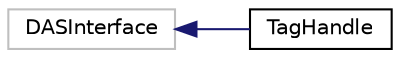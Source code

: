 digraph "类继承关系图"
{
  edge [fontname="Helvetica",fontsize="10",labelfontname="Helvetica",labelfontsize="10"];
  node [fontname="Helvetica",fontsize="10",shape=record];
  rankdir="LR";
  Node3043 [label="DASInterface",height=0.2,width=0.4,color="grey75", fillcolor="white", style="filled"];
  Node3043 -> Node0 [dir="back",color="midnightblue",fontsize="10",style="solid",fontname="Helvetica"];
  Node0 [label="TagHandle",height=0.2,width=0.4,color="black", fillcolor="white", style="filled",URL="$class_tag_handle.html"];
}
